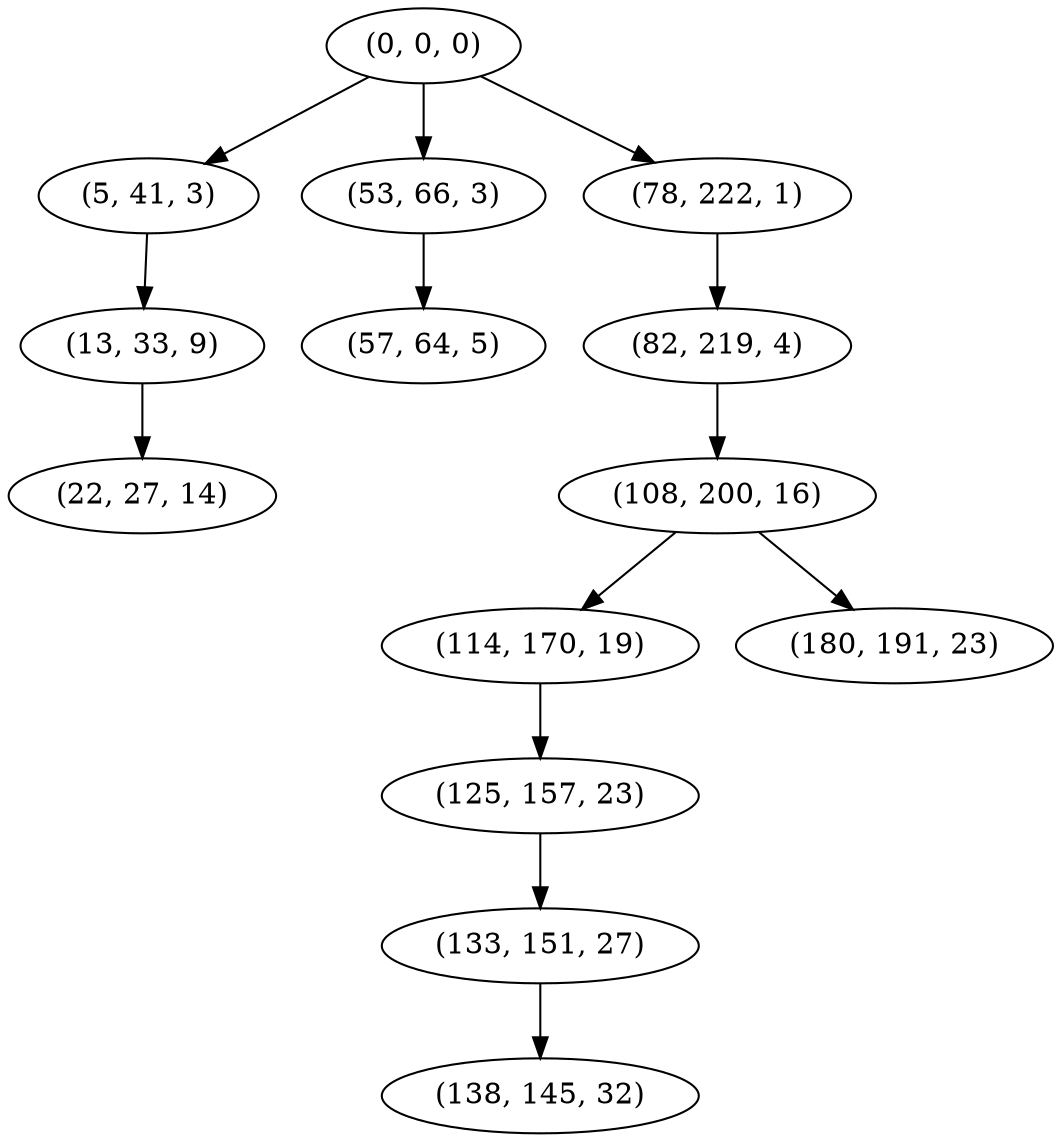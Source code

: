 digraph tree {
    "(0, 0, 0)";
    "(5, 41, 3)";
    "(13, 33, 9)";
    "(22, 27, 14)";
    "(53, 66, 3)";
    "(57, 64, 5)";
    "(78, 222, 1)";
    "(82, 219, 4)";
    "(108, 200, 16)";
    "(114, 170, 19)";
    "(125, 157, 23)";
    "(133, 151, 27)";
    "(138, 145, 32)";
    "(180, 191, 23)";
    "(0, 0, 0)" -> "(5, 41, 3)";
    "(0, 0, 0)" -> "(53, 66, 3)";
    "(0, 0, 0)" -> "(78, 222, 1)";
    "(5, 41, 3)" -> "(13, 33, 9)";
    "(13, 33, 9)" -> "(22, 27, 14)";
    "(53, 66, 3)" -> "(57, 64, 5)";
    "(78, 222, 1)" -> "(82, 219, 4)";
    "(82, 219, 4)" -> "(108, 200, 16)";
    "(108, 200, 16)" -> "(114, 170, 19)";
    "(108, 200, 16)" -> "(180, 191, 23)";
    "(114, 170, 19)" -> "(125, 157, 23)";
    "(125, 157, 23)" -> "(133, 151, 27)";
    "(133, 151, 27)" -> "(138, 145, 32)";
}
